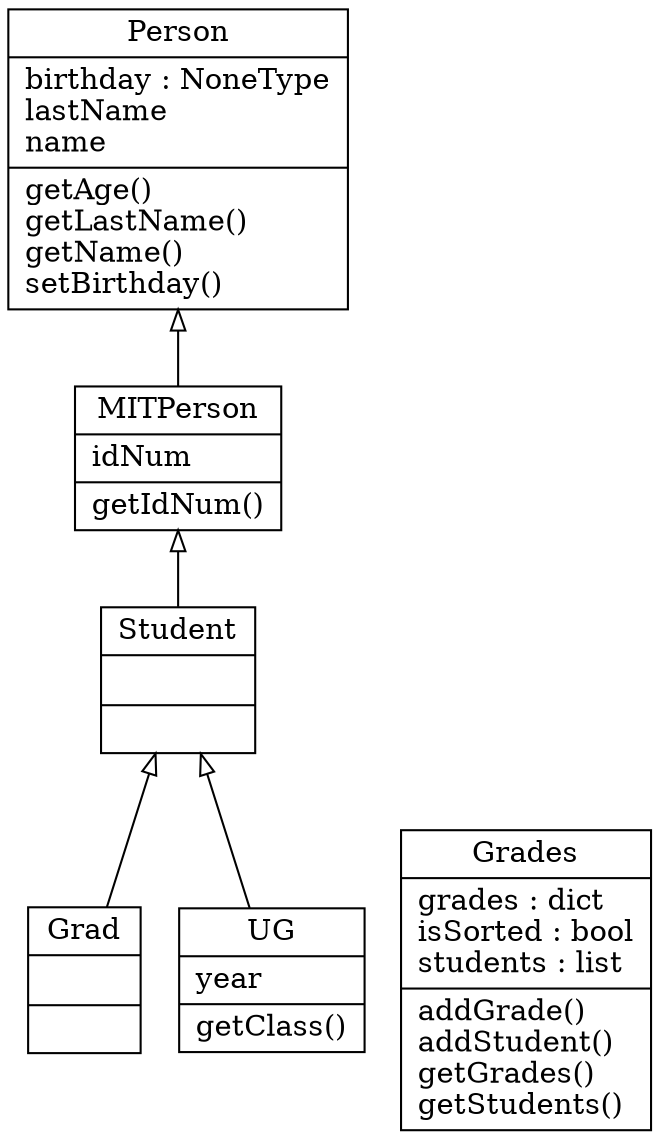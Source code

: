 digraph "classes" {
charset="utf-8"
rankdir=BT
"0" [label="{Grad|\l|}", shape="record"];
"1" [label="{Grades|grades : dict\lisSorted : bool\lstudents : list\l|addGrade()\laddStudent()\lgetGrades()\lgetStudents()\l}", shape="record"];
"2" [label="{MITPerson|idNum\l|getIdNum()\l}", shape="record"];
"3" [label="{Person|birthday : NoneType\llastName\lname\l|getAge()\lgetLastName()\lgetName()\lsetBirthday()\l}", shape="record"];
"4" [label="{Student|\l|}", shape="record"];
"5" [label="{UG|year\l|getClass()\l}", shape="record"];
"0" -> "4" [arrowhead="empty", arrowtail="none"];
"2" -> "3" [arrowhead="empty", arrowtail="none"];
"4" -> "2" [arrowhead="empty", arrowtail="none"];
"5" -> "4" [arrowhead="empty", arrowtail="none"];
}
